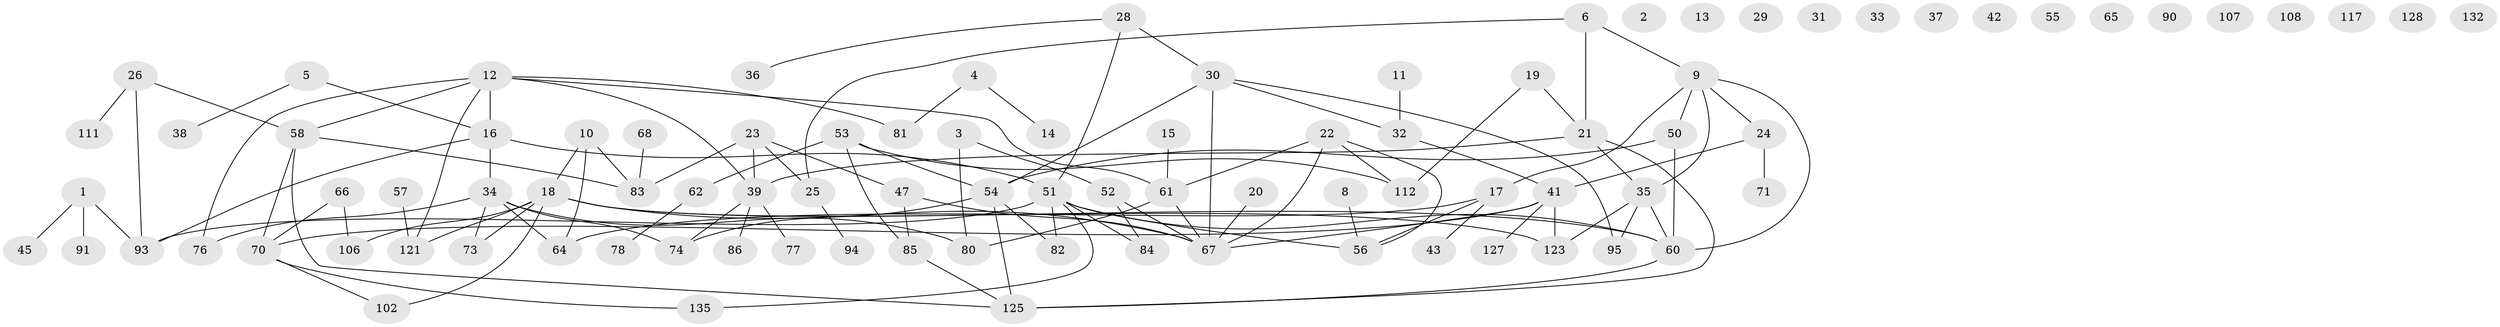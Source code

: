 // original degree distribution, {2: 0.26811594202898553, 0: 0.10144927536231885, 1: 0.18115942028985507, 3: 0.21739130434782608, 5: 0.07246376811594203, 4: 0.14492753623188406, 7: 0.007246376811594203, 6: 0.007246376811594203}
// Generated by graph-tools (version 1.1) at 2025/41/03/06/25 10:41:21]
// undirected, 92 vertices, 119 edges
graph export_dot {
graph [start="1"]
  node [color=gray90,style=filled];
  1 [super="+40"];
  2;
  3;
  4;
  5 [super="+7"];
  6 [super="+46"];
  8;
  9 [super="+96"];
  10 [super="+103"];
  11;
  12 [super="+49"];
  13;
  14 [super="+89"];
  15 [super="+27"];
  16 [super="+98"];
  17 [super="+75"];
  18 [super="+119"];
  19;
  20;
  21 [super="+136"];
  22;
  23 [super="+118"];
  24;
  25 [super="+124"];
  26 [super="+116"];
  28 [super="+122"];
  29 [super="+44"];
  30 [super="+72"];
  31;
  32;
  33;
  34 [super="+138"];
  35 [super="+48"];
  36;
  37;
  38 [super="+130"];
  39 [super="+63"];
  41 [super="+115"];
  42;
  43;
  45 [super="+97"];
  47;
  50 [super="+69"];
  51 [super="+59"];
  52 [super="+100"];
  53 [super="+131"];
  54 [super="+88"];
  55;
  56 [super="+79"];
  57 [super="+87"];
  58 [super="+105"];
  60 [super="+126"];
  61 [super="+109"];
  62 [super="+101"];
  64 [super="+110"];
  65;
  66 [super="+137"];
  67 [super="+99"];
  68;
  70 [super="+92"];
  71 [super="+129"];
  73;
  74;
  76;
  77;
  78;
  80;
  81;
  82 [super="+113"];
  83;
  84 [super="+104"];
  85 [super="+134"];
  86;
  90;
  91;
  93 [super="+120"];
  94;
  95;
  102;
  106;
  107;
  108;
  111;
  112 [super="+114"];
  117;
  121;
  123;
  125 [super="+133"];
  127;
  128;
  132;
  135;
  1 -- 45;
  1 -- 91;
  1 -- 93;
  3 -- 80;
  3 -- 52;
  4 -- 81;
  4 -- 14;
  5 -- 16;
  5 -- 38;
  6 -- 21;
  6 -- 25;
  6 -- 9;
  8 -- 56;
  9 -- 24;
  9 -- 35;
  9 -- 50;
  9 -- 17;
  9 -- 60;
  10 -- 64;
  10 -- 83;
  10 -- 18;
  11 -- 32;
  12 -- 58;
  12 -- 76;
  12 -- 121;
  12 -- 81;
  12 -- 39;
  12 -- 16;
  12 -- 61;
  15 -- 61;
  16 -- 93;
  16 -- 34;
  16 -- 51;
  17 -- 43;
  17 -- 64;
  17 -- 56;
  18 -- 67;
  18 -- 102;
  18 -- 106;
  18 -- 121;
  18 -- 123;
  18 -- 73;
  18 -- 60;
  19 -- 21;
  19 -- 112;
  20 -- 67;
  21 -- 125;
  21 -- 35;
  21 -- 39;
  22 -- 56;
  22 -- 67;
  22 -- 112;
  22 -- 61;
  23 -- 39;
  23 -- 47;
  23 -- 83;
  23 -- 25;
  24 -- 71;
  24 -- 41;
  25 -- 94;
  26 -- 58;
  26 -- 111;
  26 -- 93;
  28 -- 36;
  28 -- 51;
  28 -- 30;
  30 -- 32;
  30 -- 54;
  30 -- 67;
  30 -- 95;
  32 -- 41;
  34 -- 74;
  34 -- 80;
  34 -- 73;
  34 -- 76;
  34 -- 64;
  35 -- 60;
  35 -- 123;
  35 -- 95;
  39 -- 77 [weight=2];
  39 -- 86;
  39 -- 74;
  41 -- 70;
  41 -- 123;
  41 -- 127;
  41 -- 67;
  47 -- 85;
  47 -- 67;
  50 -- 60;
  50 -- 54;
  51 -- 135;
  51 -- 82;
  51 -- 84;
  51 -- 56;
  51 -- 93;
  51 -- 60;
  52 -- 67;
  52 -- 84;
  53 -- 85;
  53 -- 112;
  53 -- 54;
  53 -- 62;
  54 -- 74;
  54 -- 82;
  54 -- 125;
  57 -- 121;
  58 -- 83;
  58 -- 70;
  58 -- 125;
  60 -- 125;
  61 -- 80;
  61 -- 67;
  62 -- 78;
  66 -- 106;
  66 -- 70;
  68 -- 83;
  70 -- 102;
  70 -- 135;
  85 -- 125;
}

